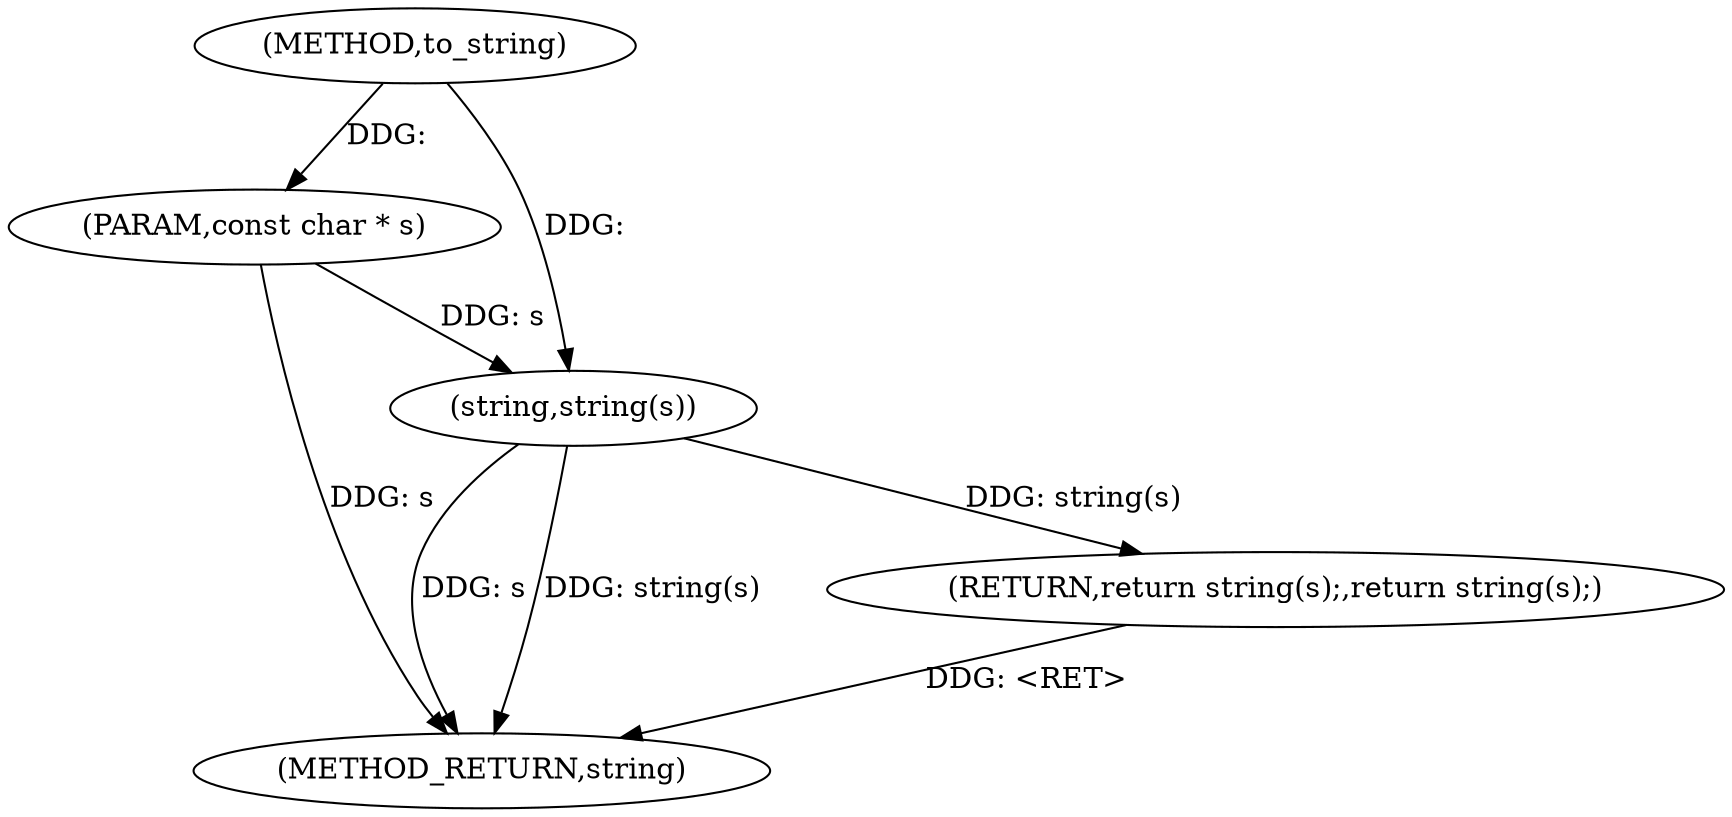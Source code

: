 digraph "to_string" {  
"1000127" [label = "(METHOD,to_string)" ]
"1000133" [label = "(METHOD_RETURN,string)" ]
"1000128" [label = "(PARAM,const char * s)" ]
"1000130" [label = "(RETURN,return string(s);,return string(s);)" ]
"1000131" [label = "(string,string(s))" ]
  "1000128" -> "1000133"  [ label = "DDG: s"] 
  "1000131" -> "1000133"  [ label = "DDG: s"] 
  "1000131" -> "1000133"  [ label = "DDG: string(s)"] 
  "1000130" -> "1000133"  [ label = "DDG: <RET>"] 
  "1000127" -> "1000128"  [ label = "DDG: "] 
  "1000131" -> "1000130"  [ label = "DDG: string(s)"] 
  "1000128" -> "1000131"  [ label = "DDG: s"] 
  "1000127" -> "1000131"  [ label = "DDG: "] 
}
